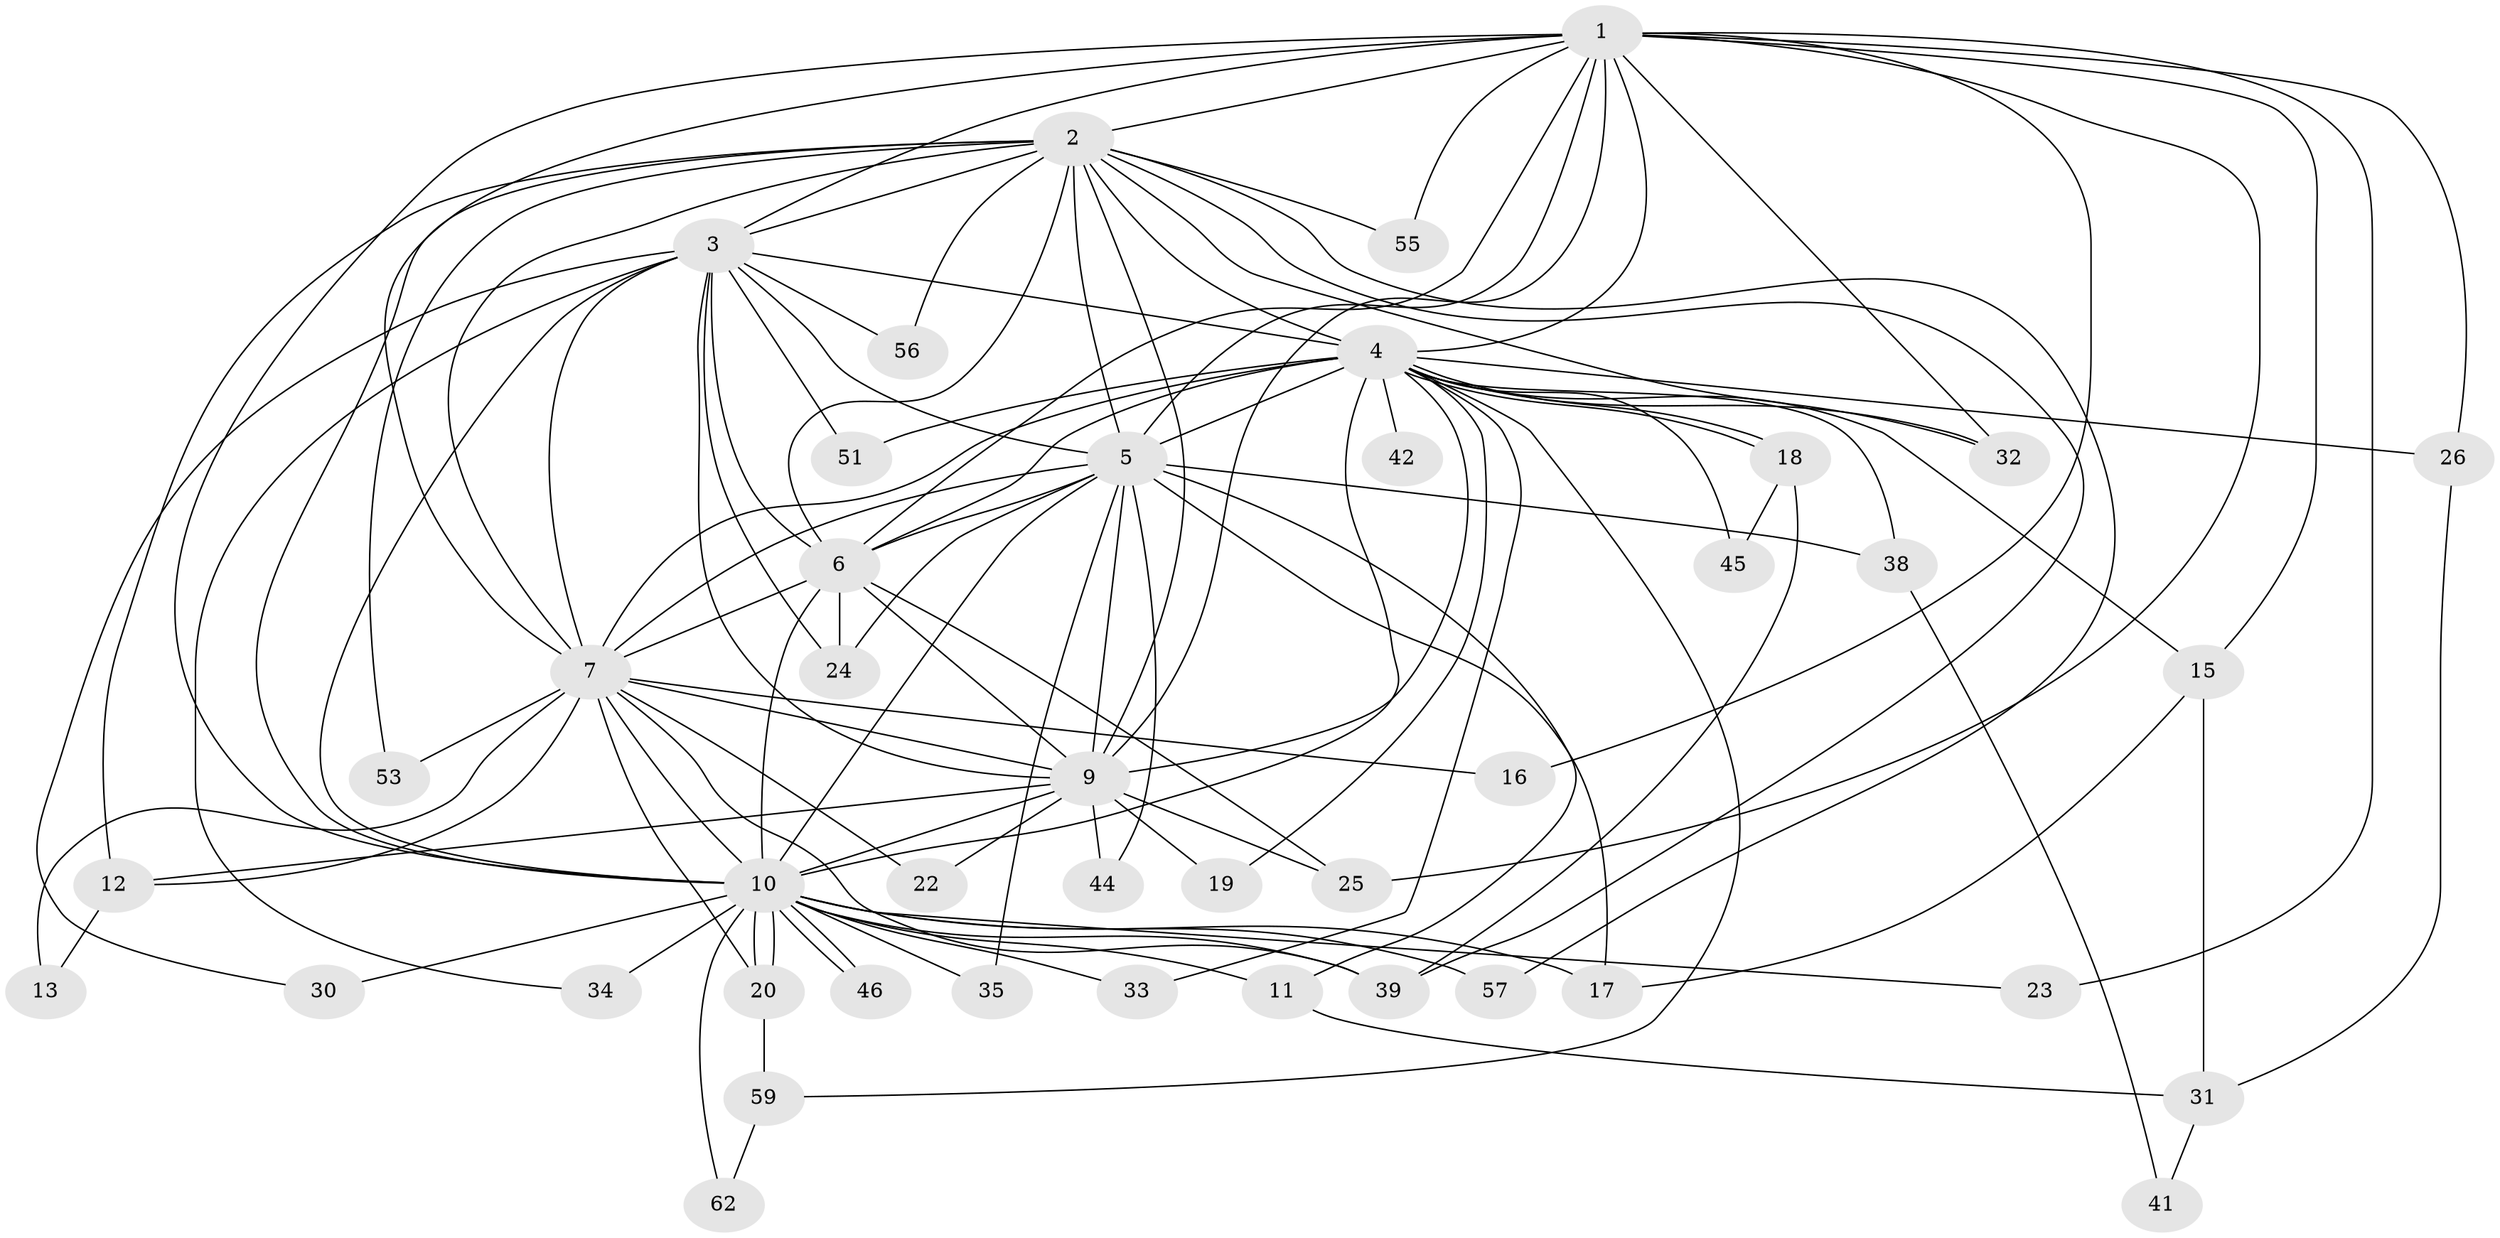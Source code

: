 // original degree distribution, {17: 0.04838709677419355, 16: 0.03225806451612903, 15: 0.04838709677419355, 14: 0.016129032258064516, 27: 0.016129032258064516, 3: 0.12903225806451613, 4: 0.11290322580645161, 2: 0.5806451612903226, 5: 0.016129032258064516}
// Generated by graph-tools (version 1.1) at 2025/11/02/27/25 16:11:05]
// undirected, 43 vertices, 112 edges
graph export_dot {
graph [start="1"]
  node [color=gray90,style=filled];
  1 [super="+29"];
  2 [super="+47"];
  3 [super="+61"];
  4 [super="+8"];
  5 [super="+49"];
  6 [super="+60"];
  7;
  9 [super="+40"];
  10 [super="+27"];
  11;
  12 [super="+14"];
  13;
  15 [super="+48"];
  16;
  17 [super="+28"];
  18 [super="+58"];
  19;
  20 [super="+21"];
  22;
  23;
  24 [super="+52"];
  25 [super="+37"];
  26 [super="+43"];
  30;
  31 [super="+54"];
  32;
  33;
  34 [super="+36"];
  35;
  38;
  39 [super="+50"];
  41;
  42;
  44;
  45;
  46;
  51;
  53;
  55;
  56;
  57;
  59;
  62;
  1 -- 2;
  1 -- 3;
  1 -- 4 [weight=2];
  1 -- 5;
  1 -- 6 [weight=2];
  1 -- 7;
  1 -- 9;
  1 -- 10;
  1 -- 15;
  1 -- 16;
  1 -- 23;
  1 -- 25;
  1 -- 26;
  1 -- 32;
  1 -- 55;
  2 -- 3;
  2 -- 4 [weight=2];
  2 -- 5;
  2 -- 6;
  2 -- 7;
  2 -- 9;
  2 -- 10;
  2 -- 12;
  2 -- 53;
  2 -- 55;
  2 -- 56;
  2 -- 57;
  2 -- 32;
  2 -- 39;
  3 -- 4 [weight=2];
  3 -- 5;
  3 -- 6 [weight=2];
  3 -- 7;
  3 -- 9;
  3 -- 10;
  3 -- 24;
  3 -- 30;
  3 -- 34;
  3 -- 51;
  3 -- 56;
  4 -- 5 [weight=2];
  4 -- 6 [weight=2];
  4 -- 7 [weight=2];
  4 -- 9 [weight=2];
  4 -- 10 [weight=2];
  4 -- 15;
  4 -- 18;
  4 -- 18;
  4 -- 26 [weight=2];
  4 -- 32;
  4 -- 38;
  4 -- 51;
  4 -- 33;
  4 -- 42;
  4 -- 45;
  4 -- 19;
  4 -- 59;
  5 -- 6 [weight=2];
  5 -- 7;
  5 -- 9;
  5 -- 10;
  5 -- 11;
  5 -- 17 [weight=2];
  5 -- 35;
  5 -- 38;
  5 -- 44;
  5 -- 24;
  6 -- 7;
  6 -- 9;
  6 -- 10;
  6 -- 24;
  6 -- 25;
  7 -- 9;
  7 -- 10;
  7 -- 12;
  7 -- 13;
  7 -- 16;
  7 -- 22;
  7 -- 39;
  7 -- 53;
  7 -- 20;
  9 -- 10 [weight=2];
  9 -- 19;
  9 -- 22;
  9 -- 25;
  9 -- 44;
  9 -- 12;
  10 -- 11;
  10 -- 17;
  10 -- 20;
  10 -- 20;
  10 -- 23;
  10 -- 30;
  10 -- 33;
  10 -- 34 [weight=2];
  10 -- 35;
  10 -- 39;
  10 -- 46;
  10 -- 46;
  10 -- 57;
  10 -- 62;
  11 -- 31;
  12 -- 13;
  15 -- 31;
  15 -- 17;
  18 -- 45;
  18 -- 39;
  20 -- 59;
  26 -- 31;
  31 -- 41;
  38 -- 41;
  59 -- 62;
}
